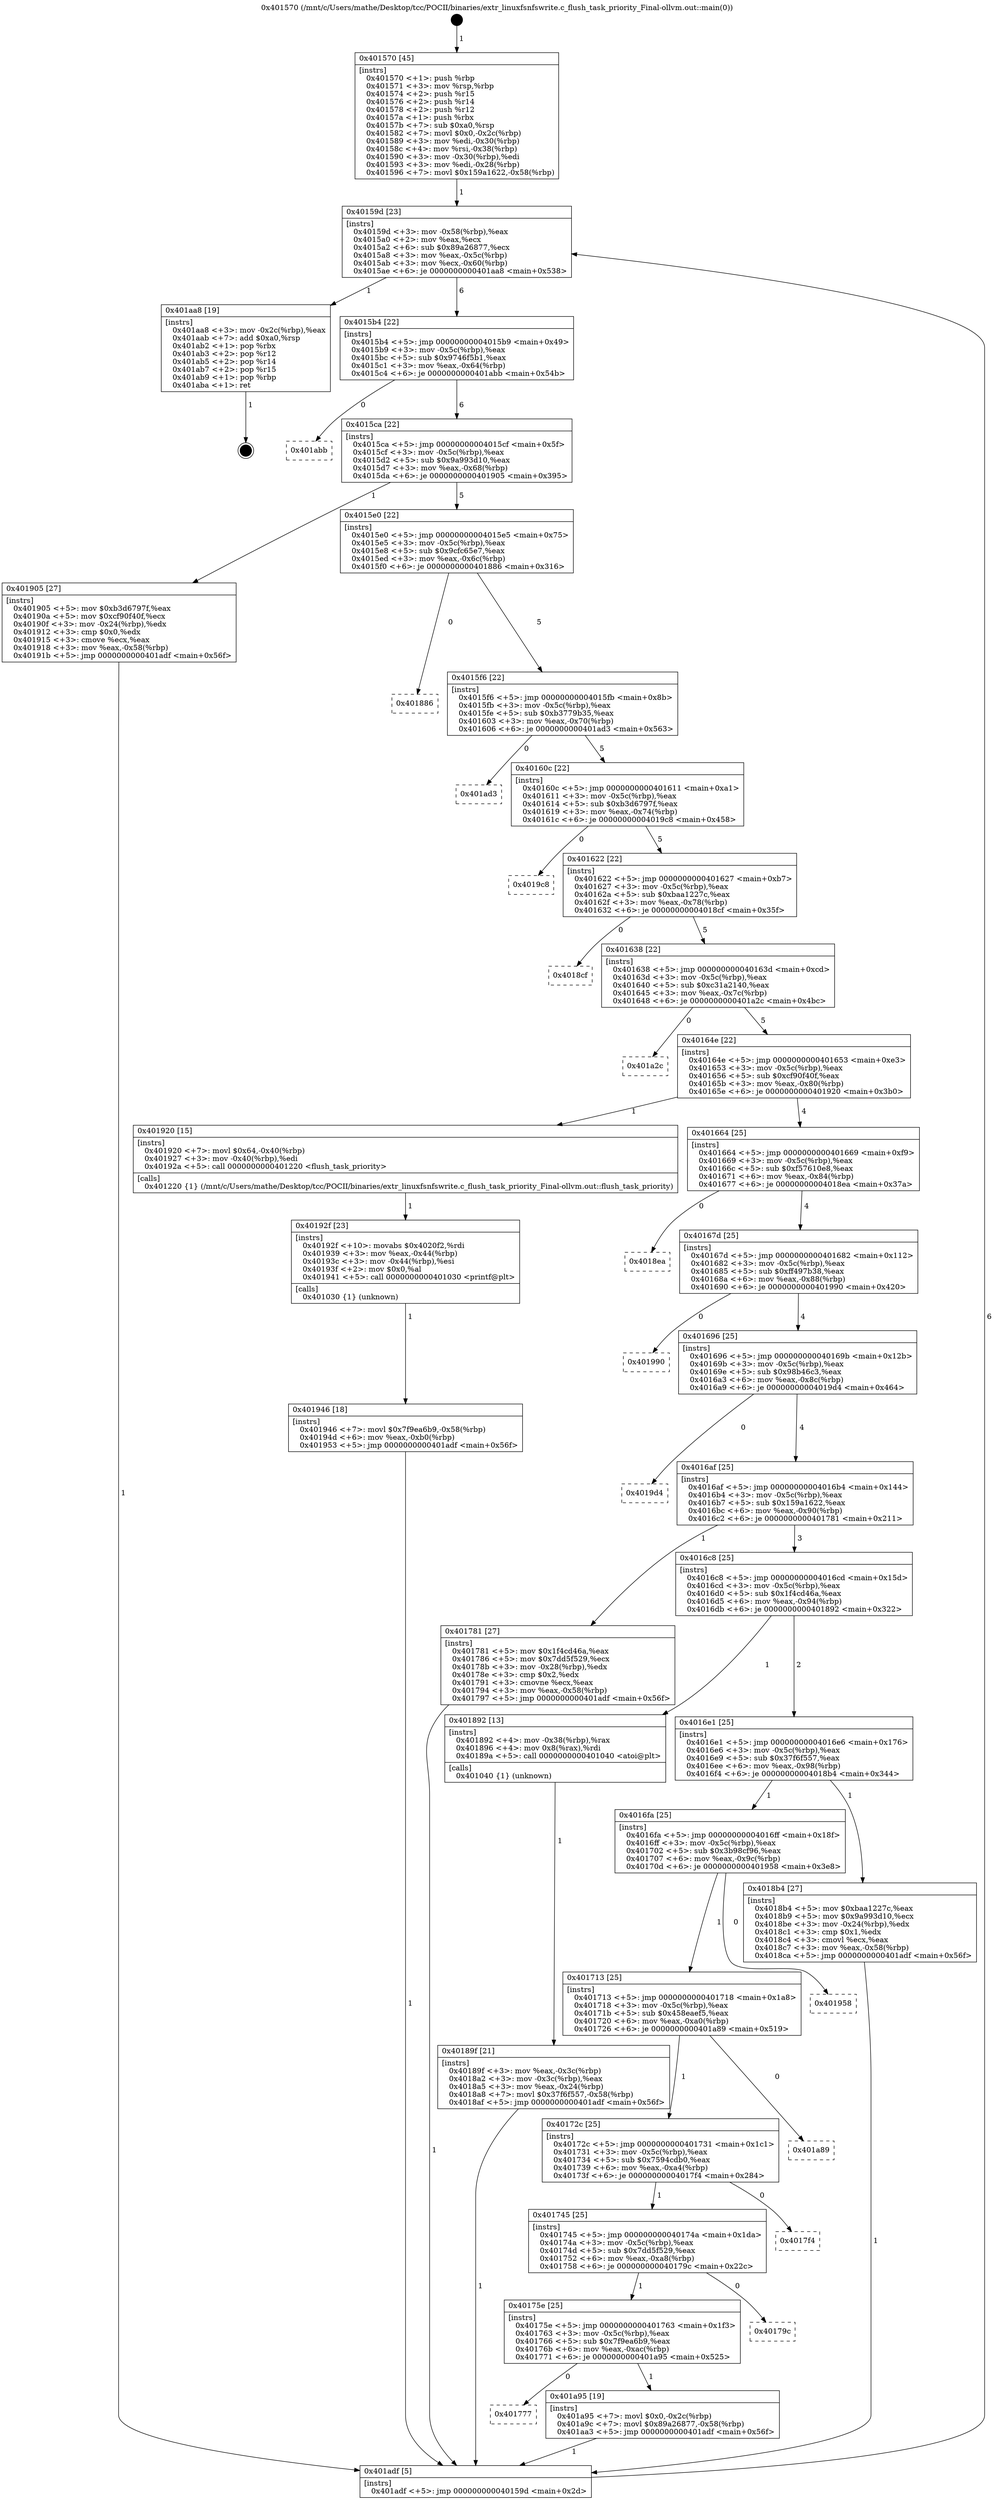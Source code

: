 digraph "0x401570" {
  label = "0x401570 (/mnt/c/Users/mathe/Desktop/tcc/POCII/binaries/extr_linuxfsnfswrite.c_flush_task_priority_Final-ollvm.out::main(0))"
  labelloc = "t"
  node[shape=record]

  Entry [label="",width=0.3,height=0.3,shape=circle,fillcolor=black,style=filled]
  "0x40159d" [label="{
     0x40159d [23]\l
     | [instrs]\l
     &nbsp;&nbsp;0x40159d \<+3\>: mov -0x58(%rbp),%eax\l
     &nbsp;&nbsp;0x4015a0 \<+2\>: mov %eax,%ecx\l
     &nbsp;&nbsp;0x4015a2 \<+6\>: sub $0x89a26877,%ecx\l
     &nbsp;&nbsp;0x4015a8 \<+3\>: mov %eax,-0x5c(%rbp)\l
     &nbsp;&nbsp;0x4015ab \<+3\>: mov %ecx,-0x60(%rbp)\l
     &nbsp;&nbsp;0x4015ae \<+6\>: je 0000000000401aa8 \<main+0x538\>\l
  }"]
  "0x401aa8" [label="{
     0x401aa8 [19]\l
     | [instrs]\l
     &nbsp;&nbsp;0x401aa8 \<+3\>: mov -0x2c(%rbp),%eax\l
     &nbsp;&nbsp;0x401aab \<+7\>: add $0xa0,%rsp\l
     &nbsp;&nbsp;0x401ab2 \<+1\>: pop %rbx\l
     &nbsp;&nbsp;0x401ab3 \<+2\>: pop %r12\l
     &nbsp;&nbsp;0x401ab5 \<+2\>: pop %r14\l
     &nbsp;&nbsp;0x401ab7 \<+2\>: pop %r15\l
     &nbsp;&nbsp;0x401ab9 \<+1\>: pop %rbp\l
     &nbsp;&nbsp;0x401aba \<+1\>: ret\l
  }"]
  "0x4015b4" [label="{
     0x4015b4 [22]\l
     | [instrs]\l
     &nbsp;&nbsp;0x4015b4 \<+5\>: jmp 00000000004015b9 \<main+0x49\>\l
     &nbsp;&nbsp;0x4015b9 \<+3\>: mov -0x5c(%rbp),%eax\l
     &nbsp;&nbsp;0x4015bc \<+5\>: sub $0x9746f5b1,%eax\l
     &nbsp;&nbsp;0x4015c1 \<+3\>: mov %eax,-0x64(%rbp)\l
     &nbsp;&nbsp;0x4015c4 \<+6\>: je 0000000000401abb \<main+0x54b\>\l
  }"]
  Exit [label="",width=0.3,height=0.3,shape=circle,fillcolor=black,style=filled,peripheries=2]
  "0x401abb" [label="{
     0x401abb\l
  }", style=dashed]
  "0x4015ca" [label="{
     0x4015ca [22]\l
     | [instrs]\l
     &nbsp;&nbsp;0x4015ca \<+5\>: jmp 00000000004015cf \<main+0x5f\>\l
     &nbsp;&nbsp;0x4015cf \<+3\>: mov -0x5c(%rbp),%eax\l
     &nbsp;&nbsp;0x4015d2 \<+5\>: sub $0x9a993d10,%eax\l
     &nbsp;&nbsp;0x4015d7 \<+3\>: mov %eax,-0x68(%rbp)\l
     &nbsp;&nbsp;0x4015da \<+6\>: je 0000000000401905 \<main+0x395\>\l
  }"]
  "0x401777" [label="{
     0x401777\l
  }", style=dashed]
  "0x401905" [label="{
     0x401905 [27]\l
     | [instrs]\l
     &nbsp;&nbsp;0x401905 \<+5\>: mov $0xb3d6797f,%eax\l
     &nbsp;&nbsp;0x40190a \<+5\>: mov $0xcf90f40f,%ecx\l
     &nbsp;&nbsp;0x40190f \<+3\>: mov -0x24(%rbp),%edx\l
     &nbsp;&nbsp;0x401912 \<+3\>: cmp $0x0,%edx\l
     &nbsp;&nbsp;0x401915 \<+3\>: cmove %ecx,%eax\l
     &nbsp;&nbsp;0x401918 \<+3\>: mov %eax,-0x58(%rbp)\l
     &nbsp;&nbsp;0x40191b \<+5\>: jmp 0000000000401adf \<main+0x56f\>\l
  }"]
  "0x4015e0" [label="{
     0x4015e0 [22]\l
     | [instrs]\l
     &nbsp;&nbsp;0x4015e0 \<+5\>: jmp 00000000004015e5 \<main+0x75\>\l
     &nbsp;&nbsp;0x4015e5 \<+3\>: mov -0x5c(%rbp),%eax\l
     &nbsp;&nbsp;0x4015e8 \<+5\>: sub $0x9cfc65e7,%eax\l
     &nbsp;&nbsp;0x4015ed \<+3\>: mov %eax,-0x6c(%rbp)\l
     &nbsp;&nbsp;0x4015f0 \<+6\>: je 0000000000401886 \<main+0x316\>\l
  }"]
  "0x401a95" [label="{
     0x401a95 [19]\l
     | [instrs]\l
     &nbsp;&nbsp;0x401a95 \<+7\>: movl $0x0,-0x2c(%rbp)\l
     &nbsp;&nbsp;0x401a9c \<+7\>: movl $0x89a26877,-0x58(%rbp)\l
     &nbsp;&nbsp;0x401aa3 \<+5\>: jmp 0000000000401adf \<main+0x56f\>\l
  }"]
  "0x401886" [label="{
     0x401886\l
  }", style=dashed]
  "0x4015f6" [label="{
     0x4015f6 [22]\l
     | [instrs]\l
     &nbsp;&nbsp;0x4015f6 \<+5\>: jmp 00000000004015fb \<main+0x8b\>\l
     &nbsp;&nbsp;0x4015fb \<+3\>: mov -0x5c(%rbp),%eax\l
     &nbsp;&nbsp;0x4015fe \<+5\>: sub $0xb3779b35,%eax\l
     &nbsp;&nbsp;0x401603 \<+3\>: mov %eax,-0x70(%rbp)\l
     &nbsp;&nbsp;0x401606 \<+6\>: je 0000000000401ad3 \<main+0x563\>\l
  }"]
  "0x40175e" [label="{
     0x40175e [25]\l
     | [instrs]\l
     &nbsp;&nbsp;0x40175e \<+5\>: jmp 0000000000401763 \<main+0x1f3\>\l
     &nbsp;&nbsp;0x401763 \<+3\>: mov -0x5c(%rbp),%eax\l
     &nbsp;&nbsp;0x401766 \<+5\>: sub $0x7f9ea6b9,%eax\l
     &nbsp;&nbsp;0x40176b \<+6\>: mov %eax,-0xac(%rbp)\l
     &nbsp;&nbsp;0x401771 \<+6\>: je 0000000000401a95 \<main+0x525\>\l
  }"]
  "0x401ad3" [label="{
     0x401ad3\l
  }", style=dashed]
  "0x40160c" [label="{
     0x40160c [22]\l
     | [instrs]\l
     &nbsp;&nbsp;0x40160c \<+5\>: jmp 0000000000401611 \<main+0xa1\>\l
     &nbsp;&nbsp;0x401611 \<+3\>: mov -0x5c(%rbp),%eax\l
     &nbsp;&nbsp;0x401614 \<+5\>: sub $0xb3d6797f,%eax\l
     &nbsp;&nbsp;0x401619 \<+3\>: mov %eax,-0x74(%rbp)\l
     &nbsp;&nbsp;0x40161c \<+6\>: je 00000000004019c8 \<main+0x458\>\l
  }"]
  "0x40179c" [label="{
     0x40179c\l
  }", style=dashed]
  "0x4019c8" [label="{
     0x4019c8\l
  }", style=dashed]
  "0x401622" [label="{
     0x401622 [22]\l
     | [instrs]\l
     &nbsp;&nbsp;0x401622 \<+5\>: jmp 0000000000401627 \<main+0xb7\>\l
     &nbsp;&nbsp;0x401627 \<+3\>: mov -0x5c(%rbp),%eax\l
     &nbsp;&nbsp;0x40162a \<+5\>: sub $0xbaa1227c,%eax\l
     &nbsp;&nbsp;0x40162f \<+3\>: mov %eax,-0x78(%rbp)\l
     &nbsp;&nbsp;0x401632 \<+6\>: je 00000000004018cf \<main+0x35f\>\l
  }"]
  "0x401745" [label="{
     0x401745 [25]\l
     | [instrs]\l
     &nbsp;&nbsp;0x401745 \<+5\>: jmp 000000000040174a \<main+0x1da\>\l
     &nbsp;&nbsp;0x40174a \<+3\>: mov -0x5c(%rbp),%eax\l
     &nbsp;&nbsp;0x40174d \<+5\>: sub $0x7dd5f529,%eax\l
     &nbsp;&nbsp;0x401752 \<+6\>: mov %eax,-0xa8(%rbp)\l
     &nbsp;&nbsp;0x401758 \<+6\>: je 000000000040179c \<main+0x22c\>\l
  }"]
  "0x4018cf" [label="{
     0x4018cf\l
  }", style=dashed]
  "0x401638" [label="{
     0x401638 [22]\l
     | [instrs]\l
     &nbsp;&nbsp;0x401638 \<+5\>: jmp 000000000040163d \<main+0xcd\>\l
     &nbsp;&nbsp;0x40163d \<+3\>: mov -0x5c(%rbp),%eax\l
     &nbsp;&nbsp;0x401640 \<+5\>: sub $0xc31a2140,%eax\l
     &nbsp;&nbsp;0x401645 \<+3\>: mov %eax,-0x7c(%rbp)\l
     &nbsp;&nbsp;0x401648 \<+6\>: je 0000000000401a2c \<main+0x4bc\>\l
  }"]
  "0x4017f4" [label="{
     0x4017f4\l
  }", style=dashed]
  "0x401a2c" [label="{
     0x401a2c\l
  }", style=dashed]
  "0x40164e" [label="{
     0x40164e [22]\l
     | [instrs]\l
     &nbsp;&nbsp;0x40164e \<+5\>: jmp 0000000000401653 \<main+0xe3\>\l
     &nbsp;&nbsp;0x401653 \<+3\>: mov -0x5c(%rbp),%eax\l
     &nbsp;&nbsp;0x401656 \<+5\>: sub $0xcf90f40f,%eax\l
     &nbsp;&nbsp;0x40165b \<+3\>: mov %eax,-0x80(%rbp)\l
     &nbsp;&nbsp;0x40165e \<+6\>: je 0000000000401920 \<main+0x3b0\>\l
  }"]
  "0x40172c" [label="{
     0x40172c [25]\l
     | [instrs]\l
     &nbsp;&nbsp;0x40172c \<+5\>: jmp 0000000000401731 \<main+0x1c1\>\l
     &nbsp;&nbsp;0x401731 \<+3\>: mov -0x5c(%rbp),%eax\l
     &nbsp;&nbsp;0x401734 \<+5\>: sub $0x7594cdb0,%eax\l
     &nbsp;&nbsp;0x401739 \<+6\>: mov %eax,-0xa4(%rbp)\l
     &nbsp;&nbsp;0x40173f \<+6\>: je 00000000004017f4 \<main+0x284\>\l
  }"]
  "0x401920" [label="{
     0x401920 [15]\l
     | [instrs]\l
     &nbsp;&nbsp;0x401920 \<+7\>: movl $0x64,-0x40(%rbp)\l
     &nbsp;&nbsp;0x401927 \<+3\>: mov -0x40(%rbp),%edi\l
     &nbsp;&nbsp;0x40192a \<+5\>: call 0000000000401220 \<flush_task_priority\>\l
     | [calls]\l
     &nbsp;&nbsp;0x401220 \{1\} (/mnt/c/Users/mathe/Desktop/tcc/POCII/binaries/extr_linuxfsnfswrite.c_flush_task_priority_Final-ollvm.out::flush_task_priority)\l
  }"]
  "0x401664" [label="{
     0x401664 [25]\l
     | [instrs]\l
     &nbsp;&nbsp;0x401664 \<+5\>: jmp 0000000000401669 \<main+0xf9\>\l
     &nbsp;&nbsp;0x401669 \<+3\>: mov -0x5c(%rbp),%eax\l
     &nbsp;&nbsp;0x40166c \<+5\>: sub $0xf57610e8,%eax\l
     &nbsp;&nbsp;0x401671 \<+6\>: mov %eax,-0x84(%rbp)\l
     &nbsp;&nbsp;0x401677 \<+6\>: je 00000000004018ea \<main+0x37a\>\l
  }"]
  "0x401a89" [label="{
     0x401a89\l
  }", style=dashed]
  "0x4018ea" [label="{
     0x4018ea\l
  }", style=dashed]
  "0x40167d" [label="{
     0x40167d [25]\l
     | [instrs]\l
     &nbsp;&nbsp;0x40167d \<+5\>: jmp 0000000000401682 \<main+0x112\>\l
     &nbsp;&nbsp;0x401682 \<+3\>: mov -0x5c(%rbp),%eax\l
     &nbsp;&nbsp;0x401685 \<+5\>: sub $0xff497b38,%eax\l
     &nbsp;&nbsp;0x40168a \<+6\>: mov %eax,-0x88(%rbp)\l
     &nbsp;&nbsp;0x401690 \<+6\>: je 0000000000401990 \<main+0x420\>\l
  }"]
  "0x401713" [label="{
     0x401713 [25]\l
     | [instrs]\l
     &nbsp;&nbsp;0x401713 \<+5\>: jmp 0000000000401718 \<main+0x1a8\>\l
     &nbsp;&nbsp;0x401718 \<+3\>: mov -0x5c(%rbp),%eax\l
     &nbsp;&nbsp;0x40171b \<+5\>: sub $0x458eaef5,%eax\l
     &nbsp;&nbsp;0x401720 \<+6\>: mov %eax,-0xa0(%rbp)\l
     &nbsp;&nbsp;0x401726 \<+6\>: je 0000000000401a89 \<main+0x519\>\l
  }"]
  "0x401990" [label="{
     0x401990\l
  }", style=dashed]
  "0x401696" [label="{
     0x401696 [25]\l
     | [instrs]\l
     &nbsp;&nbsp;0x401696 \<+5\>: jmp 000000000040169b \<main+0x12b\>\l
     &nbsp;&nbsp;0x40169b \<+3\>: mov -0x5c(%rbp),%eax\l
     &nbsp;&nbsp;0x40169e \<+5\>: sub $0x98b46c3,%eax\l
     &nbsp;&nbsp;0x4016a3 \<+6\>: mov %eax,-0x8c(%rbp)\l
     &nbsp;&nbsp;0x4016a9 \<+6\>: je 00000000004019d4 \<main+0x464\>\l
  }"]
  "0x401958" [label="{
     0x401958\l
  }", style=dashed]
  "0x4019d4" [label="{
     0x4019d4\l
  }", style=dashed]
  "0x4016af" [label="{
     0x4016af [25]\l
     | [instrs]\l
     &nbsp;&nbsp;0x4016af \<+5\>: jmp 00000000004016b4 \<main+0x144\>\l
     &nbsp;&nbsp;0x4016b4 \<+3\>: mov -0x5c(%rbp),%eax\l
     &nbsp;&nbsp;0x4016b7 \<+5\>: sub $0x159a1622,%eax\l
     &nbsp;&nbsp;0x4016bc \<+6\>: mov %eax,-0x90(%rbp)\l
     &nbsp;&nbsp;0x4016c2 \<+6\>: je 0000000000401781 \<main+0x211\>\l
  }"]
  "0x401946" [label="{
     0x401946 [18]\l
     | [instrs]\l
     &nbsp;&nbsp;0x401946 \<+7\>: movl $0x7f9ea6b9,-0x58(%rbp)\l
     &nbsp;&nbsp;0x40194d \<+6\>: mov %eax,-0xb0(%rbp)\l
     &nbsp;&nbsp;0x401953 \<+5\>: jmp 0000000000401adf \<main+0x56f\>\l
  }"]
  "0x401781" [label="{
     0x401781 [27]\l
     | [instrs]\l
     &nbsp;&nbsp;0x401781 \<+5\>: mov $0x1f4cd46a,%eax\l
     &nbsp;&nbsp;0x401786 \<+5\>: mov $0x7dd5f529,%ecx\l
     &nbsp;&nbsp;0x40178b \<+3\>: mov -0x28(%rbp),%edx\l
     &nbsp;&nbsp;0x40178e \<+3\>: cmp $0x2,%edx\l
     &nbsp;&nbsp;0x401791 \<+3\>: cmovne %ecx,%eax\l
     &nbsp;&nbsp;0x401794 \<+3\>: mov %eax,-0x58(%rbp)\l
     &nbsp;&nbsp;0x401797 \<+5\>: jmp 0000000000401adf \<main+0x56f\>\l
  }"]
  "0x4016c8" [label="{
     0x4016c8 [25]\l
     | [instrs]\l
     &nbsp;&nbsp;0x4016c8 \<+5\>: jmp 00000000004016cd \<main+0x15d\>\l
     &nbsp;&nbsp;0x4016cd \<+3\>: mov -0x5c(%rbp),%eax\l
     &nbsp;&nbsp;0x4016d0 \<+5\>: sub $0x1f4cd46a,%eax\l
     &nbsp;&nbsp;0x4016d5 \<+6\>: mov %eax,-0x94(%rbp)\l
     &nbsp;&nbsp;0x4016db \<+6\>: je 0000000000401892 \<main+0x322\>\l
  }"]
  "0x401adf" [label="{
     0x401adf [5]\l
     | [instrs]\l
     &nbsp;&nbsp;0x401adf \<+5\>: jmp 000000000040159d \<main+0x2d\>\l
  }"]
  "0x401570" [label="{
     0x401570 [45]\l
     | [instrs]\l
     &nbsp;&nbsp;0x401570 \<+1\>: push %rbp\l
     &nbsp;&nbsp;0x401571 \<+3\>: mov %rsp,%rbp\l
     &nbsp;&nbsp;0x401574 \<+2\>: push %r15\l
     &nbsp;&nbsp;0x401576 \<+2\>: push %r14\l
     &nbsp;&nbsp;0x401578 \<+2\>: push %r12\l
     &nbsp;&nbsp;0x40157a \<+1\>: push %rbx\l
     &nbsp;&nbsp;0x40157b \<+7\>: sub $0xa0,%rsp\l
     &nbsp;&nbsp;0x401582 \<+7\>: movl $0x0,-0x2c(%rbp)\l
     &nbsp;&nbsp;0x401589 \<+3\>: mov %edi,-0x30(%rbp)\l
     &nbsp;&nbsp;0x40158c \<+4\>: mov %rsi,-0x38(%rbp)\l
     &nbsp;&nbsp;0x401590 \<+3\>: mov -0x30(%rbp),%edi\l
     &nbsp;&nbsp;0x401593 \<+3\>: mov %edi,-0x28(%rbp)\l
     &nbsp;&nbsp;0x401596 \<+7\>: movl $0x159a1622,-0x58(%rbp)\l
  }"]
  "0x40192f" [label="{
     0x40192f [23]\l
     | [instrs]\l
     &nbsp;&nbsp;0x40192f \<+10\>: movabs $0x4020f2,%rdi\l
     &nbsp;&nbsp;0x401939 \<+3\>: mov %eax,-0x44(%rbp)\l
     &nbsp;&nbsp;0x40193c \<+3\>: mov -0x44(%rbp),%esi\l
     &nbsp;&nbsp;0x40193f \<+2\>: mov $0x0,%al\l
     &nbsp;&nbsp;0x401941 \<+5\>: call 0000000000401030 \<printf@plt\>\l
     | [calls]\l
     &nbsp;&nbsp;0x401030 \{1\} (unknown)\l
  }"]
  "0x401892" [label="{
     0x401892 [13]\l
     | [instrs]\l
     &nbsp;&nbsp;0x401892 \<+4\>: mov -0x38(%rbp),%rax\l
     &nbsp;&nbsp;0x401896 \<+4\>: mov 0x8(%rax),%rdi\l
     &nbsp;&nbsp;0x40189a \<+5\>: call 0000000000401040 \<atoi@plt\>\l
     | [calls]\l
     &nbsp;&nbsp;0x401040 \{1\} (unknown)\l
  }"]
  "0x4016e1" [label="{
     0x4016e1 [25]\l
     | [instrs]\l
     &nbsp;&nbsp;0x4016e1 \<+5\>: jmp 00000000004016e6 \<main+0x176\>\l
     &nbsp;&nbsp;0x4016e6 \<+3\>: mov -0x5c(%rbp),%eax\l
     &nbsp;&nbsp;0x4016e9 \<+5\>: sub $0x37f6f557,%eax\l
     &nbsp;&nbsp;0x4016ee \<+6\>: mov %eax,-0x98(%rbp)\l
     &nbsp;&nbsp;0x4016f4 \<+6\>: je 00000000004018b4 \<main+0x344\>\l
  }"]
  "0x40189f" [label="{
     0x40189f [21]\l
     | [instrs]\l
     &nbsp;&nbsp;0x40189f \<+3\>: mov %eax,-0x3c(%rbp)\l
     &nbsp;&nbsp;0x4018a2 \<+3\>: mov -0x3c(%rbp),%eax\l
     &nbsp;&nbsp;0x4018a5 \<+3\>: mov %eax,-0x24(%rbp)\l
     &nbsp;&nbsp;0x4018a8 \<+7\>: movl $0x37f6f557,-0x58(%rbp)\l
     &nbsp;&nbsp;0x4018af \<+5\>: jmp 0000000000401adf \<main+0x56f\>\l
  }"]
  "0x4016fa" [label="{
     0x4016fa [25]\l
     | [instrs]\l
     &nbsp;&nbsp;0x4016fa \<+5\>: jmp 00000000004016ff \<main+0x18f\>\l
     &nbsp;&nbsp;0x4016ff \<+3\>: mov -0x5c(%rbp),%eax\l
     &nbsp;&nbsp;0x401702 \<+5\>: sub $0x3b98cf96,%eax\l
     &nbsp;&nbsp;0x401707 \<+6\>: mov %eax,-0x9c(%rbp)\l
     &nbsp;&nbsp;0x40170d \<+6\>: je 0000000000401958 \<main+0x3e8\>\l
  }"]
  "0x4018b4" [label="{
     0x4018b4 [27]\l
     | [instrs]\l
     &nbsp;&nbsp;0x4018b4 \<+5\>: mov $0xbaa1227c,%eax\l
     &nbsp;&nbsp;0x4018b9 \<+5\>: mov $0x9a993d10,%ecx\l
     &nbsp;&nbsp;0x4018be \<+3\>: mov -0x24(%rbp),%edx\l
     &nbsp;&nbsp;0x4018c1 \<+3\>: cmp $0x1,%edx\l
     &nbsp;&nbsp;0x4018c4 \<+3\>: cmovl %ecx,%eax\l
     &nbsp;&nbsp;0x4018c7 \<+3\>: mov %eax,-0x58(%rbp)\l
     &nbsp;&nbsp;0x4018ca \<+5\>: jmp 0000000000401adf \<main+0x56f\>\l
  }"]
  Entry -> "0x401570" [label=" 1"]
  "0x40159d" -> "0x401aa8" [label=" 1"]
  "0x40159d" -> "0x4015b4" [label=" 6"]
  "0x401aa8" -> Exit [label=" 1"]
  "0x4015b4" -> "0x401abb" [label=" 0"]
  "0x4015b4" -> "0x4015ca" [label=" 6"]
  "0x401a95" -> "0x401adf" [label=" 1"]
  "0x4015ca" -> "0x401905" [label=" 1"]
  "0x4015ca" -> "0x4015e0" [label=" 5"]
  "0x40175e" -> "0x401777" [label=" 0"]
  "0x4015e0" -> "0x401886" [label=" 0"]
  "0x4015e0" -> "0x4015f6" [label=" 5"]
  "0x40175e" -> "0x401a95" [label=" 1"]
  "0x4015f6" -> "0x401ad3" [label=" 0"]
  "0x4015f6" -> "0x40160c" [label=" 5"]
  "0x401745" -> "0x40175e" [label=" 1"]
  "0x40160c" -> "0x4019c8" [label=" 0"]
  "0x40160c" -> "0x401622" [label=" 5"]
  "0x401745" -> "0x40179c" [label=" 0"]
  "0x401622" -> "0x4018cf" [label=" 0"]
  "0x401622" -> "0x401638" [label=" 5"]
  "0x40172c" -> "0x401745" [label=" 1"]
  "0x401638" -> "0x401a2c" [label=" 0"]
  "0x401638" -> "0x40164e" [label=" 5"]
  "0x40172c" -> "0x4017f4" [label=" 0"]
  "0x40164e" -> "0x401920" [label=" 1"]
  "0x40164e" -> "0x401664" [label=" 4"]
  "0x401713" -> "0x40172c" [label=" 1"]
  "0x401664" -> "0x4018ea" [label=" 0"]
  "0x401664" -> "0x40167d" [label=" 4"]
  "0x401713" -> "0x401a89" [label=" 0"]
  "0x40167d" -> "0x401990" [label=" 0"]
  "0x40167d" -> "0x401696" [label=" 4"]
  "0x4016fa" -> "0x401713" [label=" 1"]
  "0x401696" -> "0x4019d4" [label=" 0"]
  "0x401696" -> "0x4016af" [label=" 4"]
  "0x4016fa" -> "0x401958" [label=" 0"]
  "0x4016af" -> "0x401781" [label=" 1"]
  "0x4016af" -> "0x4016c8" [label=" 3"]
  "0x401781" -> "0x401adf" [label=" 1"]
  "0x401570" -> "0x40159d" [label=" 1"]
  "0x401adf" -> "0x40159d" [label=" 6"]
  "0x401946" -> "0x401adf" [label=" 1"]
  "0x4016c8" -> "0x401892" [label=" 1"]
  "0x4016c8" -> "0x4016e1" [label=" 2"]
  "0x401892" -> "0x40189f" [label=" 1"]
  "0x40189f" -> "0x401adf" [label=" 1"]
  "0x40192f" -> "0x401946" [label=" 1"]
  "0x4016e1" -> "0x4018b4" [label=" 1"]
  "0x4016e1" -> "0x4016fa" [label=" 1"]
  "0x4018b4" -> "0x401adf" [label=" 1"]
  "0x401905" -> "0x401adf" [label=" 1"]
  "0x401920" -> "0x40192f" [label=" 1"]
}
